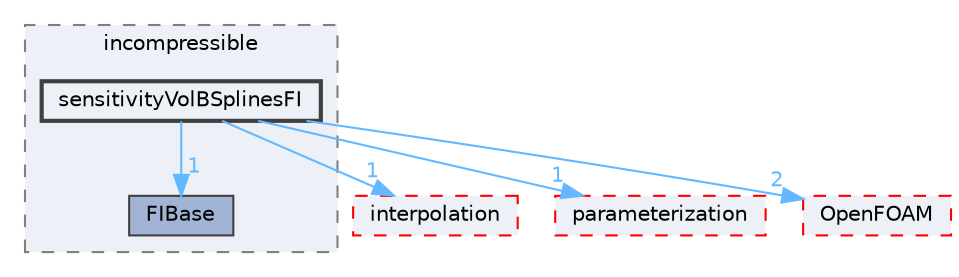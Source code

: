 digraph "src/optimisation/adjointOptimisation/adjoint/optimisation/adjointSensitivity/incompressible/sensitivityVolBSplinesFI"
{
 // LATEX_PDF_SIZE
  bgcolor="transparent";
  edge [fontname=Helvetica,fontsize=10,labelfontname=Helvetica,labelfontsize=10];
  node [fontname=Helvetica,fontsize=10,shape=box,height=0.2,width=0.4];
  compound=true
  subgraph clusterdir_2b473d201aab52bb890a8b3370c59272 {
    graph [ bgcolor="#edf0f7", pencolor="grey50", label="incompressible", fontname=Helvetica,fontsize=10 style="filled,dashed", URL="dir_2b473d201aab52bb890a8b3370c59272.html",tooltip=""]
  dir_71a22054458ddf5c230228f7a7c3f1b7 [label="FIBase", fillcolor="#a2b4d6", color="grey25", style="filled", URL="dir_71a22054458ddf5c230228f7a7c3f1b7.html",tooltip=""];
  dir_ca12e35b03b96dff345543f867d45420 [label="sensitivityVolBSplinesFI", fillcolor="#edf0f7", color="grey25", style="filled,bold", URL="dir_ca12e35b03b96dff345543f867d45420.html",tooltip=""];
  }
  dir_61ddb358d70af38fb50f12bddb113391 [label="interpolation", fillcolor="#edf0f7", color="red", style="filled,dashed", URL="dir_61ddb358d70af38fb50f12bddb113391.html",tooltip=""];
  dir_b99de617d441e60a7bad4cdf0a5e480b [label="parameterization", fillcolor="#edf0f7", color="red", style="filled,dashed", URL="dir_b99de617d441e60a7bad4cdf0a5e480b.html",tooltip=""];
  dir_c5473ff19b20e6ec4dfe5c310b3778a8 [label="OpenFOAM", fillcolor="#edf0f7", color="red", style="filled,dashed", URL="dir_c5473ff19b20e6ec4dfe5c310b3778a8.html",tooltip=""];
  dir_ca12e35b03b96dff345543f867d45420->dir_61ddb358d70af38fb50f12bddb113391 [headlabel="1", labeldistance=1.5 headhref="dir_003486_001928.html" href="dir_003486_001928.html" color="steelblue1" fontcolor="steelblue1"];
  dir_ca12e35b03b96dff345543f867d45420->dir_71a22054458ddf5c230228f7a7c3f1b7 [headlabel="1", labeldistance=1.5 headhref="dir_003486_001317.html" href="dir_003486_001317.html" color="steelblue1" fontcolor="steelblue1"];
  dir_ca12e35b03b96dff345543f867d45420->dir_b99de617d441e60a7bad4cdf0a5e480b [headlabel="1", labeldistance=1.5 headhref="dir_003486_002783.html" href="dir_003486_002783.html" color="steelblue1" fontcolor="steelblue1"];
  dir_ca12e35b03b96dff345543f867d45420->dir_c5473ff19b20e6ec4dfe5c310b3778a8 [headlabel="2", labeldistance=1.5 headhref="dir_003486_002695.html" href="dir_003486_002695.html" color="steelblue1" fontcolor="steelblue1"];
}
